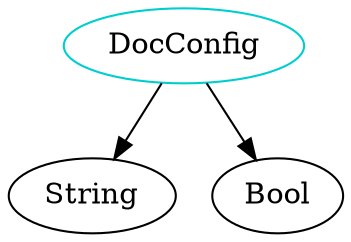 digraph docconfig{
DocConfig -> String;
DocConfig -> Bool;
DocConfig	[shape=oval, color=cyan3, label="DocConfig"];
}
